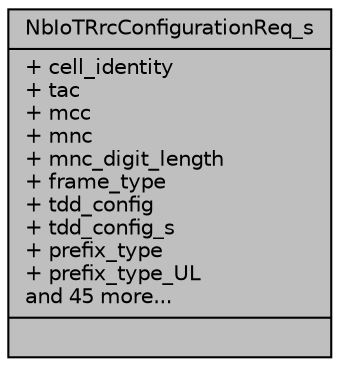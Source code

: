 digraph "NbIoTRrcConfigurationReq_s"
{
 // LATEX_PDF_SIZE
  edge [fontname="Helvetica",fontsize="10",labelfontname="Helvetica",labelfontsize="10"];
  node [fontname="Helvetica",fontsize="10",shape=record];
  Node1 [label="{NbIoTRrcConfigurationReq_s\n|+ cell_identity\l+ tac\l+ mcc\l+ mnc\l+ mnc_digit_length\l+ frame_type\l+ tdd_config\l+ tdd_config_s\l+ prefix_type\l+ prefix_type_UL\land 45 more...\l|}",height=0.2,width=0.4,color="black", fillcolor="grey75", style="filled", fontcolor="black",tooltip=" "];
}
